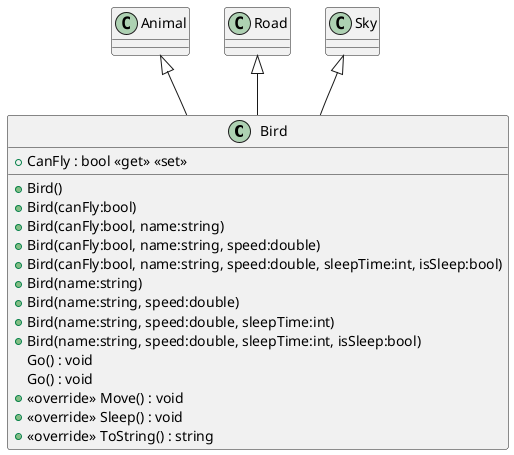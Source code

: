 @startuml
class Bird {
    + CanFly : bool <<get>> <<set>>
    + Bird()
    + Bird(canFly:bool)
    + Bird(canFly:bool, name:string)
    + Bird(canFly:bool, name:string, speed:double)
    + Bird(canFly:bool, name:string, speed:double, sleepTime:int, isSleep:bool)
    + Bird(name:string)
    + Bird(name:string, speed:double)
    + Bird(name:string, speed:double, sleepTime:int)
    + Bird(name:string, speed:double, sleepTime:int, isSleep:bool)
    Go() : void
    Go() : void
    + <<override>> Move() : void
    + <<override>> Sleep() : void
    + <<override>> ToString() : string
}
Animal <|-- Bird
Road <|-- Bird
Sky <|-- Bird
@enduml
